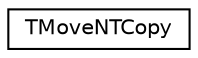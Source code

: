 digraph "Graphical Class Hierarchy"
{
  edge [fontname="Helvetica",fontsize="10",labelfontname="Helvetica",labelfontsize="10"];
  node [fontname="Helvetica",fontsize="10",shape=record];
  rankdir="LR";
  Node0 [label="TMoveNTCopy",height=0.2,width=0.4,color="black", fillcolor="white", style="filled",URL="$struct_t_move_n_t_copy.html"];
}
